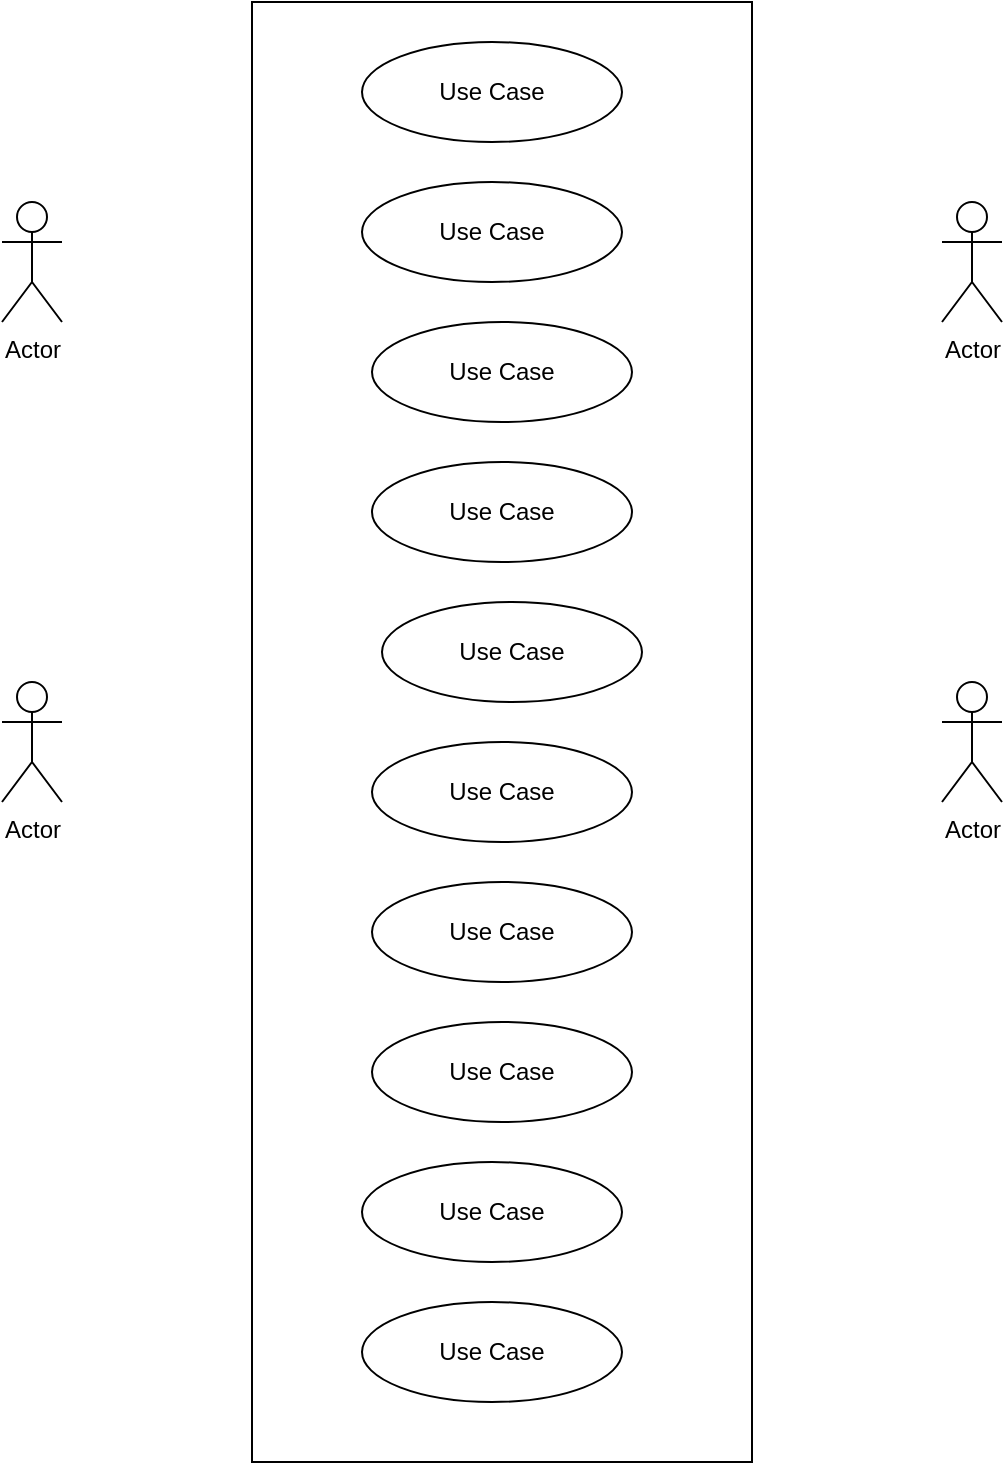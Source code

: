 <mxfile version="24.8.6">
  <diagram name="Page-1" id="gRg736VlMp8qzw45wNwr">
    <mxGraphModel dx="1898" dy="900" grid="1" gridSize="10" guides="1" tooltips="1" connect="1" arrows="1" fold="1" page="1" pageScale="1" pageWidth="850" pageHeight="1100" math="0" shadow="0">
      <root>
        <mxCell id="0" />
        <mxCell id="1" parent="0" />
        <mxCell id="E2iVttIW-6GU7dD0fnMe-1" value="Actor" style="shape=umlActor;verticalLabelPosition=bottom;verticalAlign=top;html=1;outlineConnect=0;" vertex="1" parent="1">
          <mxGeometry x="170" y="140" width="30" height="60" as="geometry" />
        </mxCell>
        <mxCell id="E2iVttIW-6GU7dD0fnMe-2" value="Actor" style="shape=umlActor;verticalLabelPosition=bottom;verticalAlign=top;html=1;outlineConnect=0;" vertex="1" parent="1">
          <mxGeometry x="170" y="380" width="30" height="60" as="geometry" />
        </mxCell>
        <mxCell id="E2iVttIW-6GU7dD0fnMe-5" value="Actor" style="shape=umlActor;verticalLabelPosition=bottom;verticalAlign=top;html=1;outlineConnect=0;" vertex="1" parent="1">
          <mxGeometry x="640" y="140" width="30" height="60" as="geometry" />
        </mxCell>
        <mxCell id="E2iVttIW-6GU7dD0fnMe-6" value="Actor" style="shape=umlActor;verticalLabelPosition=bottom;verticalAlign=top;html=1;outlineConnect=0;" vertex="1" parent="1">
          <mxGeometry x="640" y="380" width="30" height="60" as="geometry" />
        </mxCell>
        <mxCell id="E2iVttIW-6GU7dD0fnMe-7" value="" style="rounded=0;whiteSpace=wrap;html=1;" vertex="1" parent="1">
          <mxGeometry x="295" y="40" width="250" height="730" as="geometry" />
        </mxCell>
        <mxCell id="E2iVttIW-6GU7dD0fnMe-8" value="Use Case" style="ellipse;whiteSpace=wrap;html=1;" vertex="1" parent="1">
          <mxGeometry x="355" y="200" width="130" height="50" as="geometry" />
        </mxCell>
        <mxCell id="E2iVttIW-6GU7dD0fnMe-9" value="Use Case" style="ellipse;whiteSpace=wrap;html=1;" vertex="1" parent="1">
          <mxGeometry x="355" y="270" width="130" height="50" as="geometry" />
        </mxCell>
        <mxCell id="E2iVttIW-6GU7dD0fnMe-10" value="Use Case" style="ellipse;whiteSpace=wrap;html=1;" vertex="1" parent="1">
          <mxGeometry x="360" y="340" width="130" height="50" as="geometry" />
        </mxCell>
        <mxCell id="E2iVttIW-6GU7dD0fnMe-11" value="Use Case" style="ellipse;whiteSpace=wrap;html=1;" vertex="1" parent="1">
          <mxGeometry x="355" y="410" width="130" height="50" as="geometry" />
        </mxCell>
        <mxCell id="E2iVttIW-6GU7dD0fnMe-12" value="Use Case" style="ellipse;whiteSpace=wrap;html=1;" vertex="1" parent="1">
          <mxGeometry x="355" y="480" width="130" height="50" as="geometry" />
        </mxCell>
        <mxCell id="E2iVttIW-6GU7dD0fnMe-13" value="Use Case" style="ellipse;whiteSpace=wrap;html=1;" vertex="1" parent="1">
          <mxGeometry x="355" y="550" width="130" height="50" as="geometry" />
        </mxCell>
        <mxCell id="E2iVttIW-6GU7dD0fnMe-14" value="Use Case" style="ellipse;whiteSpace=wrap;html=1;" vertex="1" parent="1">
          <mxGeometry x="350" y="130" width="130" height="50" as="geometry" />
        </mxCell>
        <mxCell id="E2iVttIW-6GU7dD0fnMe-15" value="Use Case" style="ellipse;whiteSpace=wrap;html=1;" vertex="1" parent="1">
          <mxGeometry x="350" y="60" width="130" height="50" as="geometry" />
        </mxCell>
        <mxCell id="E2iVttIW-6GU7dD0fnMe-16" value="Use Case" style="ellipse;whiteSpace=wrap;html=1;" vertex="1" parent="1">
          <mxGeometry x="350" y="620" width="130" height="50" as="geometry" />
        </mxCell>
        <mxCell id="E2iVttIW-6GU7dD0fnMe-17" value="Use Case" style="ellipse;whiteSpace=wrap;html=1;" vertex="1" parent="1">
          <mxGeometry x="350" y="690" width="130" height="50" as="geometry" />
        </mxCell>
      </root>
    </mxGraphModel>
  </diagram>
</mxfile>
